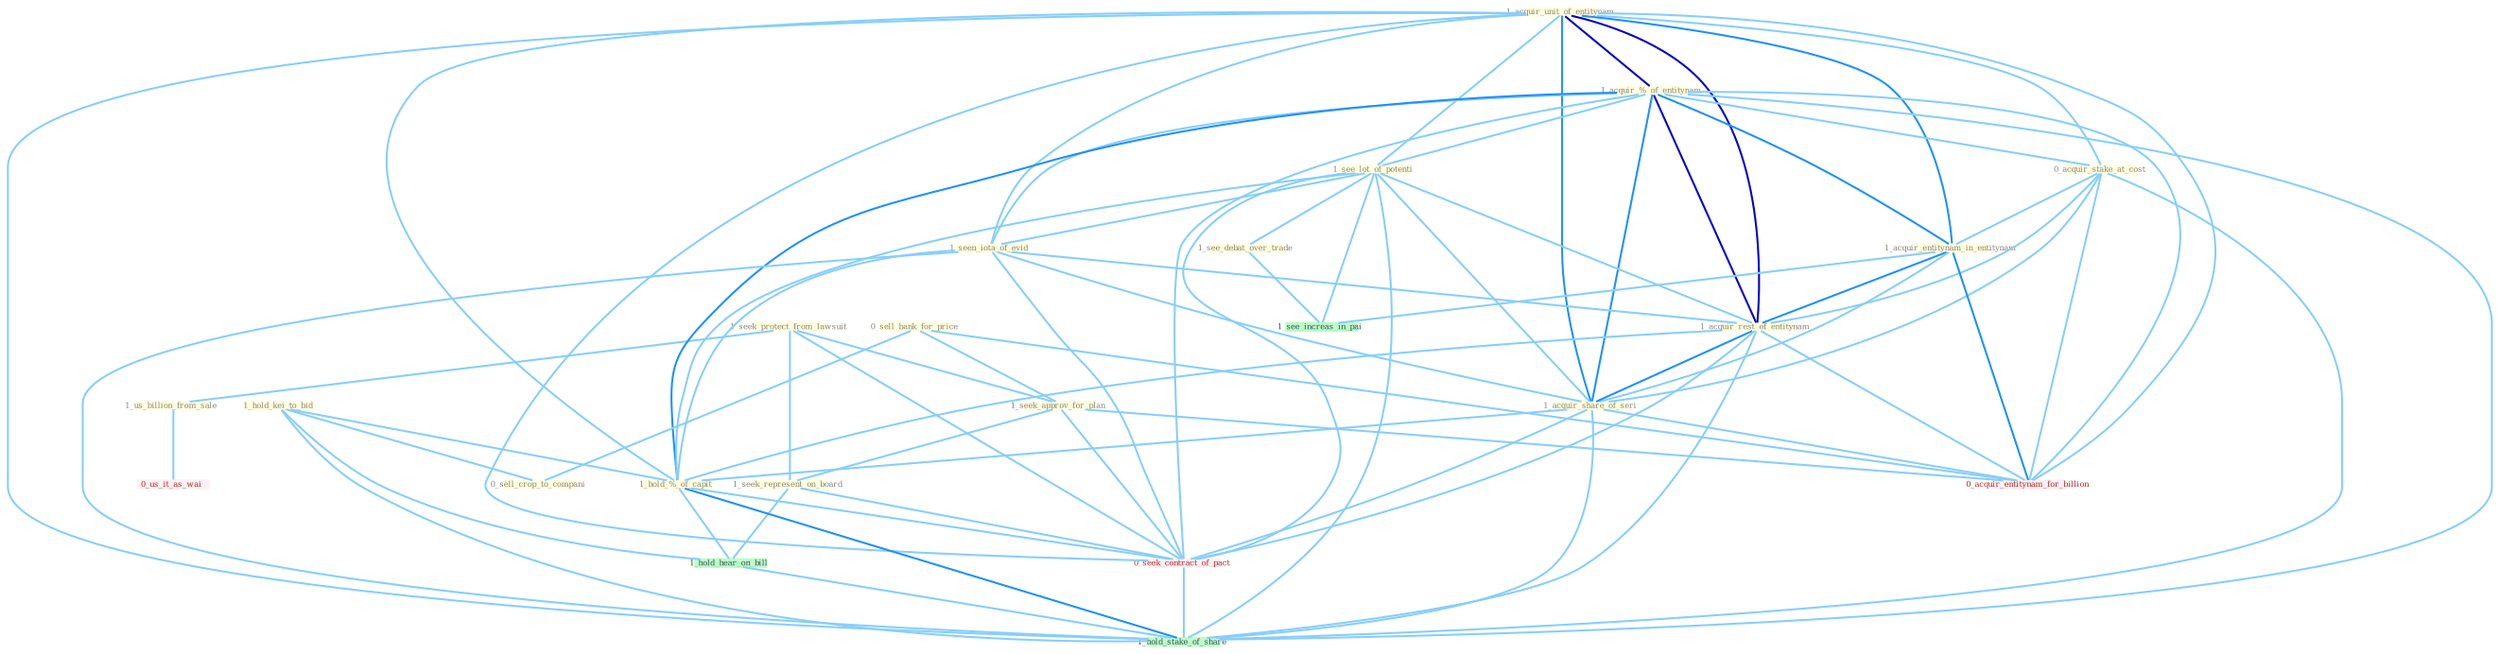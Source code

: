 Graph G{ 
    node
    [shape=polygon,style=filled,width=.5,height=.06,color="#BDFCC9",fixedsize=true,fontsize=4,
    fontcolor="#2f4f4f"];
    {node
    [color="#ffffe0", fontcolor="#8b7d6b"] "1_seek_protect_from_lawsuit " "1_acquir_unit_of_entitynam " "1_acquir_%_of_entitynam " "1_us_billion_from_sale " "0_sell_bank_for_price " "1_see_lot_of_potenti " "1_seen_iota_of_evid " "0_acquir_stake_at_cost " "1_seek_approv_for_plan " "1_hold_kei_to_bid " "1_acquir_entitynam_in_entitynam " "1_acquir_rest_of_entitynam " "1_see_debat_over_trade " "1_seek_represent_on_board " "1_acquir_share_of_seri " "0_sell_crop_to_compani " "1_hold_%_of_capit "}
{node [color="#fff0f5", fontcolor="#b22222"] "0_seek_contract_of_pact " "0_us_it_as_wai " "0_acquir_entitynam_for_billion "}
edge [color="#B0E2FF"];

	"1_seek_protect_from_lawsuit " -- "1_us_billion_from_sale " [w="1", color="#87cefa" ];
	"1_seek_protect_from_lawsuit " -- "1_seek_approv_for_plan " [w="1", color="#87cefa" ];
	"1_seek_protect_from_lawsuit " -- "1_seek_represent_on_board " [w="1", color="#87cefa" ];
	"1_seek_protect_from_lawsuit " -- "0_seek_contract_of_pact " [w="1", color="#87cefa" ];
	"1_acquir_unit_of_entitynam " -- "1_acquir_%_of_entitynam " [w="3", color="#0000cd" , len=0.6];
	"1_acquir_unit_of_entitynam " -- "1_see_lot_of_potenti " [w="1", color="#87cefa" ];
	"1_acquir_unit_of_entitynam " -- "1_seen_iota_of_evid " [w="1", color="#87cefa" ];
	"1_acquir_unit_of_entitynam " -- "0_acquir_stake_at_cost " [w="1", color="#87cefa" ];
	"1_acquir_unit_of_entitynam " -- "1_acquir_entitynam_in_entitynam " [w="2", color="#1e90ff" , len=0.8];
	"1_acquir_unit_of_entitynam " -- "1_acquir_rest_of_entitynam " [w="3", color="#0000cd" , len=0.6];
	"1_acquir_unit_of_entitynam " -- "1_acquir_share_of_seri " [w="2", color="#1e90ff" , len=0.8];
	"1_acquir_unit_of_entitynam " -- "1_hold_%_of_capit " [w="1", color="#87cefa" ];
	"1_acquir_unit_of_entitynam " -- "0_seek_contract_of_pact " [w="1", color="#87cefa" ];
	"1_acquir_unit_of_entitynam " -- "0_acquir_entitynam_for_billion " [w="1", color="#87cefa" ];
	"1_acquir_unit_of_entitynam " -- "1_hold_stake_of_share " [w="1", color="#87cefa" ];
	"1_acquir_%_of_entitynam " -- "1_see_lot_of_potenti " [w="1", color="#87cefa" ];
	"1_acquir_%_of_entitynam " -- "1_seen_iota_of_evid " [w="1", color="#87cefa" ];
	"1_acquir_%_of_entitynam " -- "0_acquir_stake_at_cost " [w="1", color="#87cefa" ];
	"1_acquir_%_of_entitynam " -- "1_acquir_entitynam_in_entitynam " [w="2", color="#1e90ff" , len=0.8];
	"1_acquir_%_of_entitynam " -- "1_acquir_rest_of_entitynam " [w="3", color="#0000cd" , len=0.6];
	"1_acquir_%_of_entitynam " -- "1_acquir_share_of_seri " [w="2", color="#1e90ff" , len=0.8];
	"1_acquir_%_of_entitynam " -- "1_hold_%_of_capit " [w="2", color="#1e90ff" , len=0.8];
	"1_acquir_%_of_entitynam " -- "0_seek_contract_of_pact " [w="1", color="#87cefa" ];
	"1_acquir_%_of_entitynam " -- "0_acquir_entitynam_for_billion " [w="1", color="#87cefa" ];
	"1_acquir_%_of_entitynam " -- "1_hold_stake_of_share " [w="1", color="#87cefa" ];
	"1_us_billion_from_sale " -- "0_us_it_as_wai " [w="1", color="#87cefa" ];
	"0_sell_bank_for_price " -- "1_seek_approv_for_plan " [w="1", color="#87cefa" ];
	"0_sell_bank_for_price " -- "0_sell_crop_to_compani " [w="1", color="#87cefa" ];
	"0_sell_bank_for_price " -- "0_acquir_entitynam_for_billion " [w="1", color="#87cefa" ];
	"1_see_lot_of_potenti " -- "1_seen_iota_of_evid " [w="1", color="#87cefa" ];
	"1_see_lot_of_potenti " -- "1_acquir_rest_of_entitynam " [w="1", color="#87cefa" ];
	"1_see_lot_of_potenti " -- "1_see_debat_over_trade " [w="1", color="#87cefa" ];
	"1_see_lot_of_potenti " -- "1_acquir_share_of_seri " [w="1", color="#87cefa" ];
	"1_see_lot_of_potenti " -- "1_hold_%_of_capit " [w="1", color="#87cefa" ];
	"1_see_lot_of_potenti " -- "0_seek_contract_of_pact " [w="1", color="#87cefa" ];
	"1_see_lot_of_potenti " -- "1_see_increas_in_pai " [w="1", color="#87cefa" ];
	"1_see_lot_of_potenti " -- "1_hold_stake_of_share " [w="1", color="#87cefa" ];
	"1_seen_iota_of_evid " -- "1_acquir_rest_of_entitynam " [w="1", color="#87cefa" ];
	"1_seen_iota_of_evid " -- "1_acquir_share_of_seri " [w="1", color="#87cefa" ];
	"1_seen_iota_of_evid " -- "1_hold_%_of_capit " [w="1", color="#87cefa" ];
	"1_seen_iota_of_evid " -- "0_seek_contract_of_pact " [w="1", color="#87cefa" ];
	"1_seen_iota_of_evid " -- "1_hold_stake_of_share " [w="1", color="#87cefa" ];
	"0_acquir_stake_at_cost " -- "1_acquir_entitynam_in_entitynam " [w="1", color="#87cefa" ];
	"0_acquir_stake_at_cost " -- "1_acquir_rest_of_entitynam " [w="1", color="#87cefa" ];
	"0_acquir_stake_at_cost " -- "1_acquir_share_of_seri " [w="1", color="#87cefa" ];
	"0_acquir_stake_at_cost " -- "0_acquir_entitynam_for_billion " [w="1", color="#87cefa" ];
	"0_acquir_stake_at_cost " -- "1_hold_stake_of_share " [w="1", color="#87cefa" ];
	"1_seek_approv_for_plan " -- "1_seek_represent_on_board " [w="1", color="#87cefa" ];
	"1_seek_approv_for_plan " -- "0_seek_contract_of_pact " [w="1", color="#87cefa" ];
	"1_seek_approv_for_plan " -- "0_acquir_entitynam_for_billion " [w="1", color="#87cefa" ];
	"1_hold_kei_to_bid " -- "0_sell_crop_to_compani " [w="1", color="#87cefa" ];
	"1_hold_kei_to_bid " -- "1_hold_%_of_capit " [w="1", color="#87cefa" ];
	"1_hold_kei_to_bid " -- "1_hold_hear_on_bill " [w="1", color="#87cefa" ];
	"1_hold_kei_to_bid " -- "1_hold_stake_of_share " [w="1", color="#87cefa" ];
	"1_acquir_entitynam_in_entitynam " -- "1_acquir_rest_of_entitynam " [w="2", color="#1e90ff" , len=0.8];
	"1_acquir_entitynam_in_entitynam " -- "1_acquir_share_of_seri " [w="1", color="#87cefa" ];
	"1_acquir_entitynam_in_entitynam " -- "0_acquir_entitynam_for_billion " [w="2", color="#1e90ff" , len=0.8];
	"1_acquir_entitynam_in_entitynam " -- "1_see_increas_in_pai " [w="1", color="#87cefa" ];
	"1_acquir_rest_of_entitynam " -- "1_acquir_share_of_seri " [w="2", color="#1e90ff" , len=0.8];
	"1_acquir_rest_of_entitynam " -- "1_hold_%_of_capit " [w="1", color="#87cefa" ];
	"1_acquir_rest_of_entitynam " -- "0_seek_contract_of_pact " [w="1", color="#87cefa" ];
	"1_acquir_rest_of_entitynam " -- "0_acquir_entitynam_for_billion " [w="1", color="#87cefa" ];
	"1_acquir_rest_of_entitynam " -- "1_hold_stake_of_share " [w="1", color="#87cefa" ];
	"1_see_debat_over_trade " -- "1_see_increas_in_pai " [w="1", color="#87cefa" ];
	"1_seek_represent_on_board " -- "0_seek_contract_of_pact " [w="1", color="#87cefa" ];
	"1_seek_represent_on_board " -- "1_hold_hear_on_bill " [w="1", color="#87cefa" ];
	"1_acquir_share_of_seri " -- "1_hold_%_of_capit " [w="1", color="#87cefa" ];
	"1_acquir_share_of_seri " -- "0_seek_contract_of_pact " [w="1", color="#87cefa" ];
	"1_acquir_share_of_seri " -- "0_acquir_entitynam_for_billion " [w="1", color="#87cefa" ];
	"1_acquir_share_of_seri " -- "1_hold_stake_of_share " [w="1", color="#87cefa" ];
	"1_hold_%_of_capit " -- "0_seek_contract_of_pact " [w="1", color="#87cefa" ];
	"1_hold_%_of_capit " -- "1_hold_hear_on_bill " [w="1", color="#87cefa" ];
	"1_hold_%_of_capit " -- "1_hold_stake_of_share " [w="2", color="#1e90ff" , len=0.8];
	"0_seek_contract_of_pact " -- "1_hold_stake_of_share " [w="1", color="#87cefa" ];
	"1_hold_hear_on_bill " -- "1_hold_stake_of_share " [w="1", color="#87cefa" ];
}